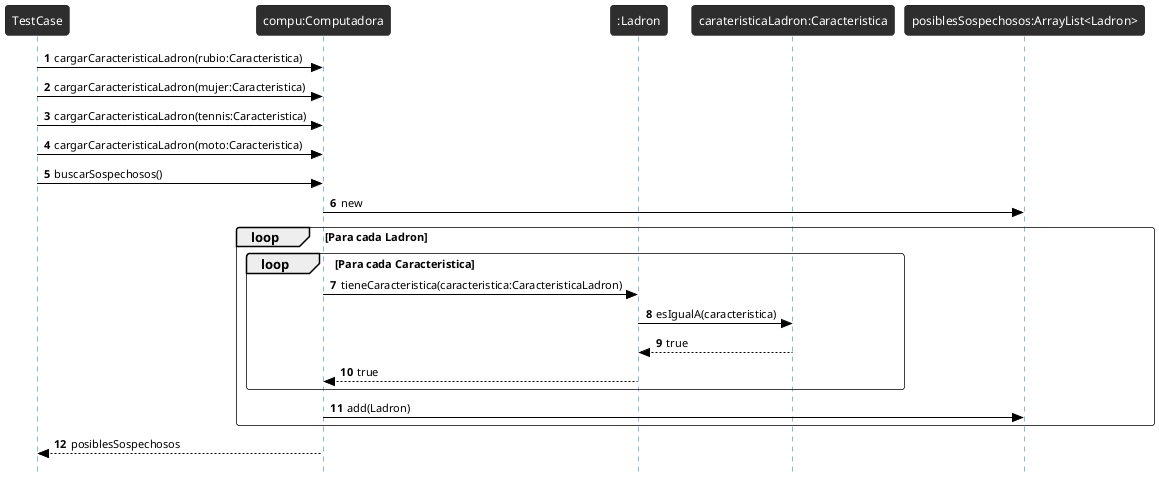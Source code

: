 @startuml
'https://plantuml.com/sequence-diagram

autonumber
!theme reddress-darkblue
autonumber
skinparam style strictuml
skinparam BackGroundColor white
skinparam RoundCorner 7
skinparam SequenceGroupFontColor black
skinparam SequenceGroupBorderColor black
skinparam SequenceGroupBorderThickness 0.5
skinparam ArrowFontColor black
skinparam ArrowColor black
skinparam ActorFontColor black
skinparam participantFontSize 12
skinparam SequenceLifeLineBackGroundColor 2e2e2e

'testcase -> "compu:Computadora" as Computadora: cargarDatosYBuscar(caracteristicas:ArrayList<CaracteristicaLadron>)
'loop para cada ladron
'"compu:Computadora" as Computadora -> "Ladron:Ladron" : conCaracteristica((caracteristica: CaracteristicaLadron)
'"Ladron:Ladron" --> "compu:Computadora" as Computadora : true
'"compu:Computadora" as Computadora -> "posiblesSospechosos:ArrayList<Ladron>" : add(Ladron)
'end
'"compu:Computadora" as Computadora -> "Tiempo:tiempo" : sumarHoras(3)
'"compu:Computadora" as Computadora --> testcase : posiblesSospechosos

participant TestCase
participant "compu:Computadora" as compu
participant ":Ladron" as ladron
participant "carateristicaLadron:Caracteristica" as caracLadron
participant "posiblesSospechosos:ArrayList<Ladron>" as lista

TestCase -> "compu:Computadora" as compu: cargarCaracteristicaLadron(rubio:Caracteristica)
TestCase -> "compu:Computadora" as compu: cargarCaracteristicaLadron(mujer:Caracteristica)
TestCase -> "compu:Computadora" as compu: cargarCaracteristicaLadron(tennis:Caracteristica)
TestCase -> "compu:Computadora" as compu: cargarCaracteristicaLadron(moto:Caracteristica)


TestCase -> compu: buscarSospechosos()

create "posiblesSospechosos:ArrayList<Ladron>" as lista
compu -> lista: new

loop Para cada Ladron
loop Para cada Caracteristica
compu -> ":Ladron" as ladron: tieneCaracteristica(caracteristica:CaracteristicaLadron)
ladron -> caracLadron: esIgualA(caracteristica)
caracLadron --> ladron: true
ladron--> compu : true
end
compu -> lista : add(Ladron)
end
compu --> TestCase: posiblesSospechosos
@enduml